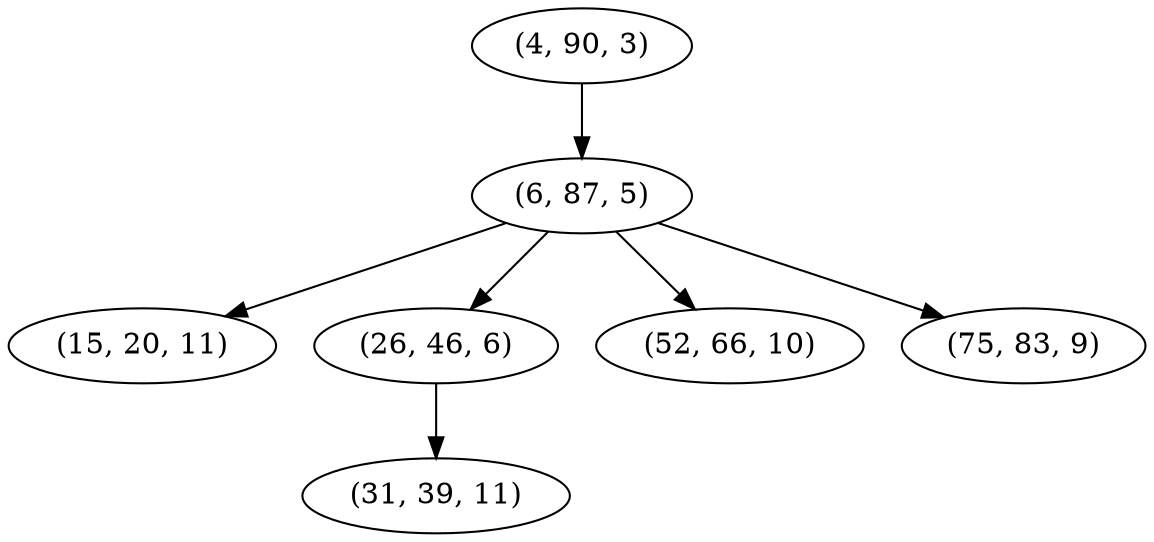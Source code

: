 digraph tree {
    "(4, 90, 3)";
    "(6, 87, 5)";
    "(15, 20, 11)";
    "(26, 46, 6)";
    "(31, 39, 11)";
    "(52, 66, 10)";
    "(75, 83, 9)";
    "(4, 90, 3)" -> "(6, 87, 5)";
    "(6, 87, 5)" -> "(15, 20, 11)";
    "(6, 87, 5)" -> "(26, 46, 6)";
    "(6, 87, 5)" -> "(52, 66, 10)";
    "(6, 87, 5)" -> "(75, 83, 9)";
    "(26, 46, 6)" -> "(31, 39, 11)";
}
